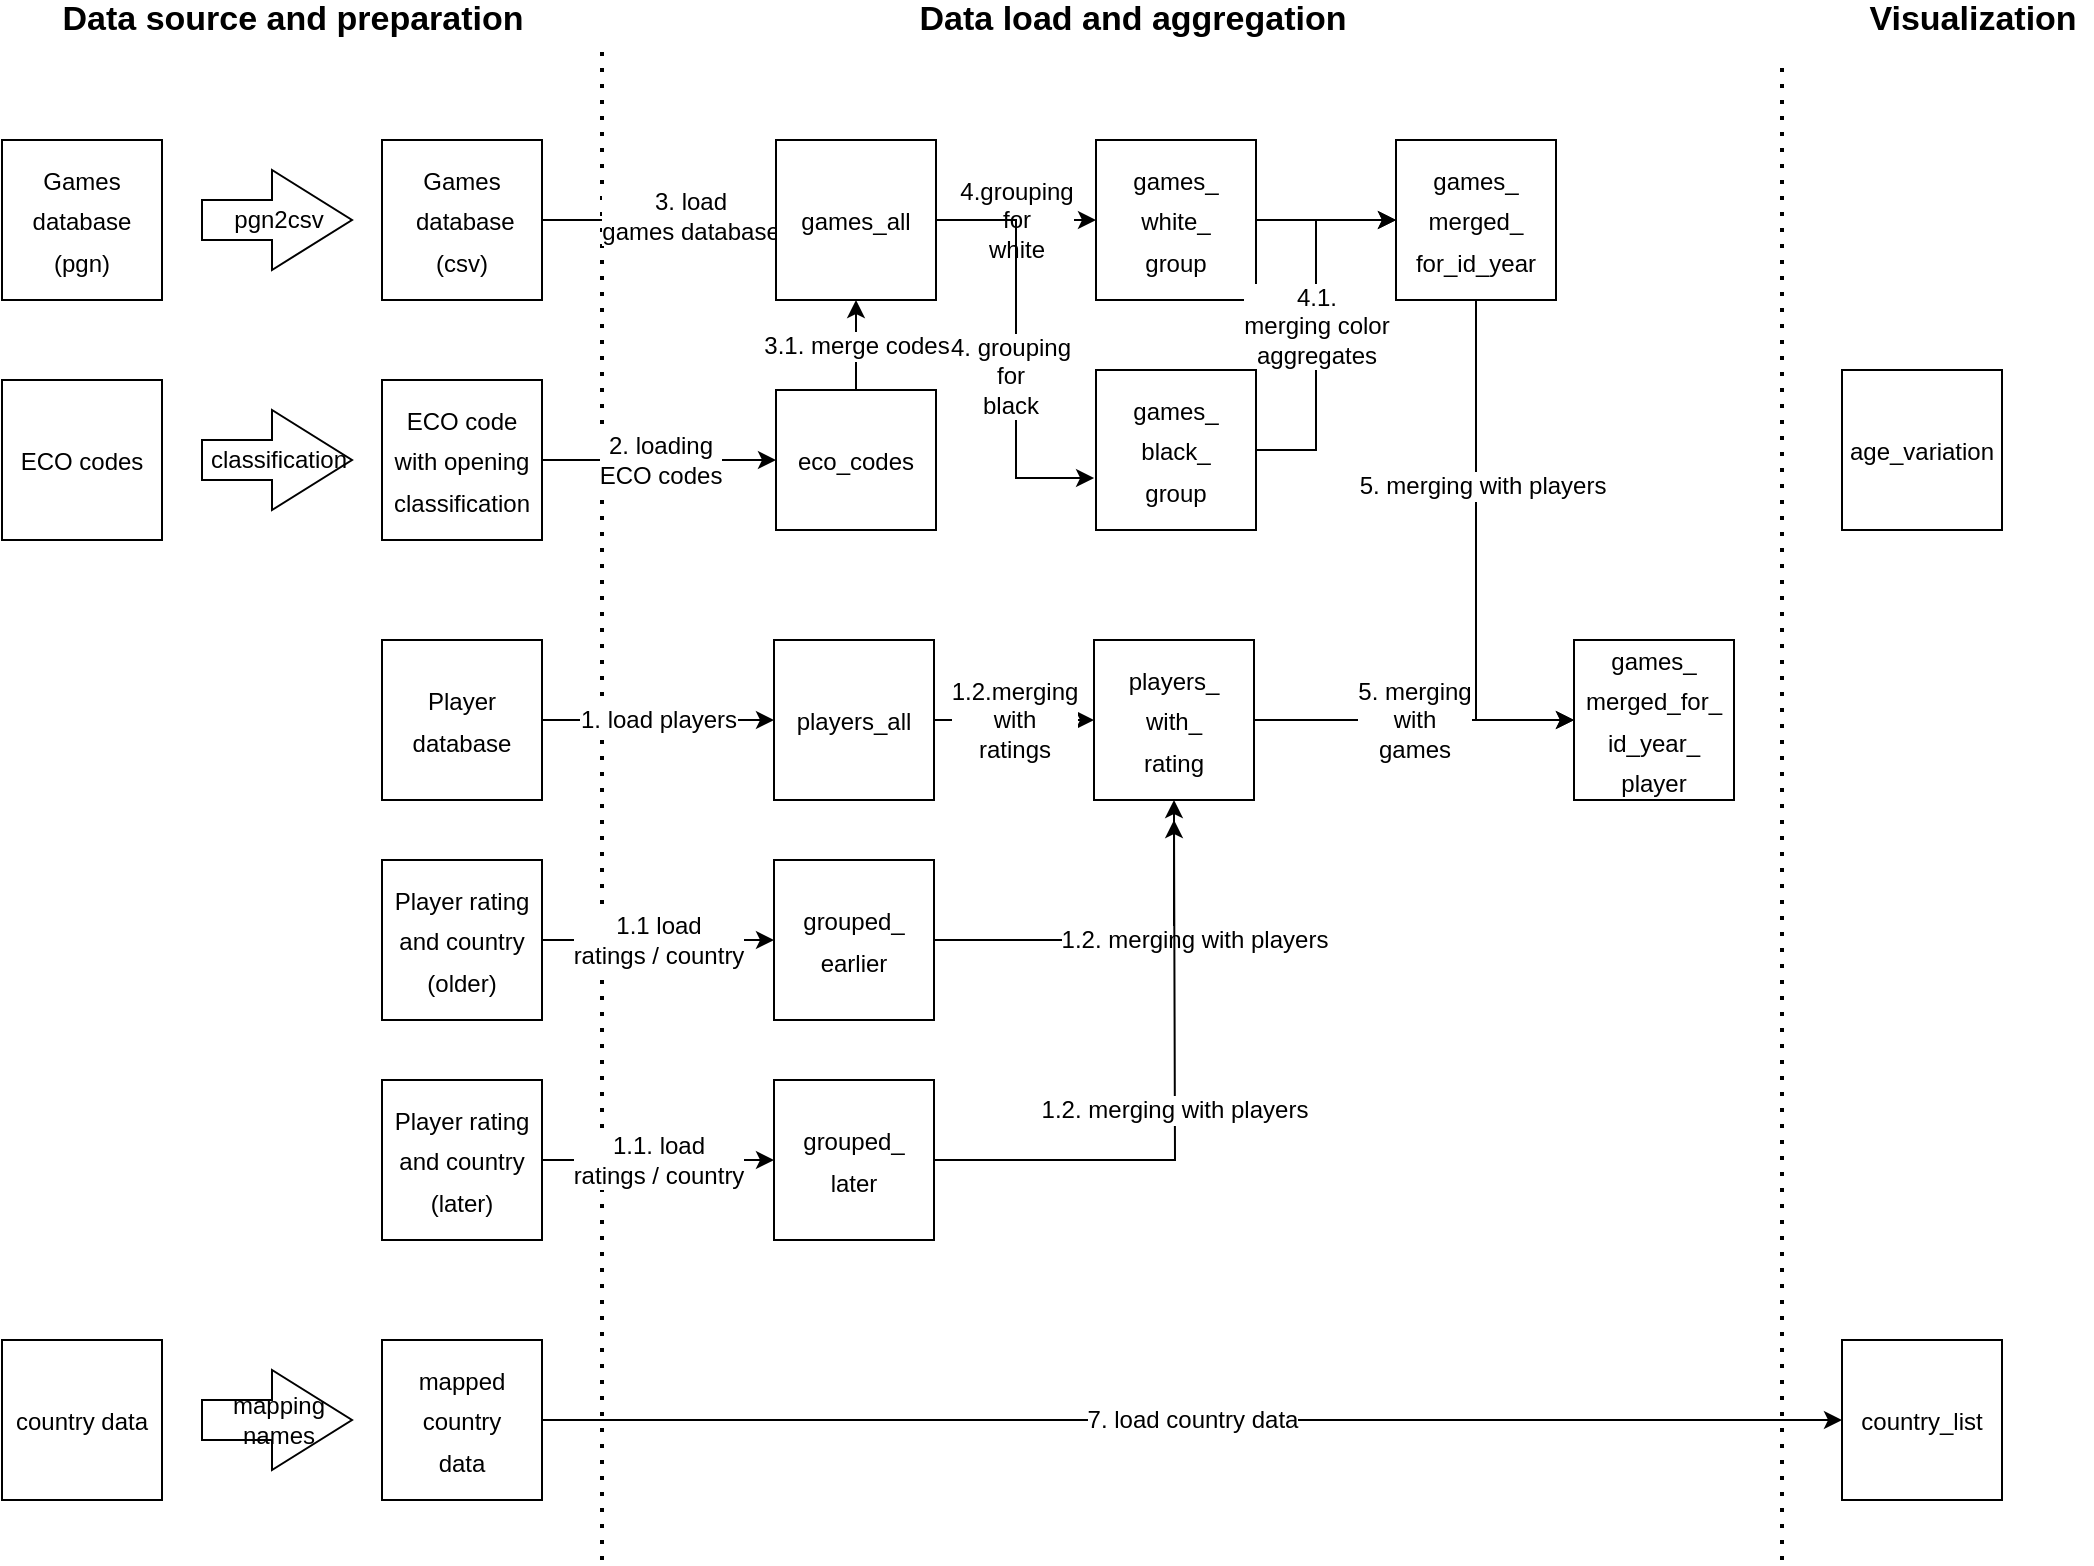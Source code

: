 <mxfile version="15.5.9" type="github">
  <diagram id="uKatzStPybd7p6dtbr8B" name="Page-1">
    <mxGraphModel dx="1261" dy="719" grid="1" gridSize="10" guides="1" tooltips="1" connect="1" arrows="1" fold="1" page="1" pageScale="1" pageWidth="1169" pageHeight="1654" math="0" shadow="0">
      <root>
        <mxCell id="0" />
        <mxCell id="1" parent="0" />
        <mxCell id="Yb7FqptrBR93IivAne0Q-1" value="" style="endArrow=none;dashed=1;html=1;dashPattern=1 3;strokeWidth=2;rounded=0;" parent="1" edge="1">
          <mxGeometry width="50" height="50" relative="1" as="geometry">
            <mxPoint x="320" y="810" as="sourcePoint" />
            <mxPoint x="320" y="50" as="targetPoint" />
          </mxGeometry>
        </mxCell>
        <mxCell id="Yb7FqptrBR93IivAne0Q-2" value="&lt;font style=&quot;font-size: 17px&quot;&gt;&lt;b&gt;Data source and preparation&lt;/b&gt;&lt;/font&gt;" style="text;html=1;resizable=0;autosize=1;align=center;verticalAlign=middle;points=[];fillColor=none;strokeColor=none;rounded=0;" parent="1" vertex="1">
          <mxGeometry x="40" y="30" width="250" height="20" as="geometry" />
        </mxCell>
        <mxCell id="ARdzz1YE6T8RBa4mAH9I-1" value="&lt;font style=&quot;font-size: 17px&quot;&gt;&lt;b&gt;Data load and aggregation&lt;/b&gt;&lt;/font&gt;" style="text;html=1;resizable=0;autosize=1;align=center;verticalAlign=middle;points=[];fillColor=none;strokeColor=none;rounded=0;" vertex="1" parent="1">
          <mxGeometry x="470" y="30" width="230" height="20" as="geometry" />
        </mxCell>
        <mxCell id="ARdzz1YE6T8RBa4mAH9I-3" value="&lt;font style=&quot;font-size: 17px&quot;&gt;&lt;b&gt;Visualization&lt;/b&gt;&lt;/font&gt;" style="text;html=1;resizable=0;autosize=1;align=center;verticalAlign=middle;points=[];fillColor=none;strokeColor=none;rounded=0;" vertex="1" parent="1">
          <mxGeometry x="945" y="30" width="120" height="20" as="geometry" />
        </mxCell>
        <mxCell id="ARdzz1YE6T8RBa4mAH9I-4" value="&lt;font style=&quot;font-size: 12px&quot;&gt;Games database&lt;br&gt;(pgn)&lt;br&gt;&lt;/font&gt;" style="whiteSpace=wrap;html=1;aspect=fixed;fontSize=17;" vertex="1" parent="1">
          <mxGeometry x="20" y="100" width="80" height="80" as="geometry" />
        </mxCell>
        <mxCell id="ARdzz1YE6T8RBa4mAH9I-5" value="pgn2csv" style="html=1;shadow=0;dashed=0;align=center;verticalAlign=middle;shape=mxgraph.arrows2.arrow;dy=0.6;dx=40;notch=0;fontSize=12;" vertex="1" parent="1">
          <mxGeometry x="120" y="115" width="75" height="50" as="geometry" />
        </mxCell>
        <mxCell id="ARdzz1YE6T8RBa4mAH9I-30" style="edgeStyle=orthogonalEdgeStyle;rounded=0;orthogonalLoop=1;jettySize=auto;html=1;exitX=1;exitY=0.5;exitDx=0;exitDy=0;entryX=0;entryY=0.5;entryDx=0;entryDy=0;fontSize=12;" edge="1" parent="1" source="ARdzz1YE6T8RBa4mAH9I-6" target="ARdzz1YE6T8RBa4mAH9I-29">
          <mxGeometry relative="1" as="geometry" />
        </mxCell>
        <mxCell id="ARdzz1YE6T8RBa4mAH9I-31" value="3. load &lt;br&gt;games database" style="edgeLabel;html=1;align=center;verticalAlign=middle;resizable=0;points=[];fontSize=12;" vertex="1" connectable="0" parent="ARdzz1YE6T8RBa4mAH9I-30">
          <mxGeometry x="0.257" y="2" relative="1" as="geometry">
            <mxPoint as="offset" />
          </mxGeometry>
        </mxCell>
        <mxCell id="ARdzz1YE6T8RBa4mAH9I-6" value="&lt;font style=&quot;font-size: 12px&quot;&gt;Games &amp;nbsp;database&lt;br&gt;(csv)&lt;br&gt;&lt;/font&gt;" style="whiteSpace=wrap;html=1;aspect=fixed;fontSize=17;" vertex="1" parent="1">
          <mxGeometry x="210" y="100" width="80" height="80" as="geometry" />
        </mxCell>
        <mxCell id="ARdzz1YE6T8RBa4mAH9I-7" value="&lt;font style=&quot;font-size: 12px&quot;&gt;ECO codes&lt;br&gt;&lt;/font&gt;" style="whiteSpace=wrap;html=1;aspect=fixed;fontSize=17;" vertex="1" parent="1">
          <mxGeometry x="20" y="220" width="80" height="80" as="geometry" />
        </mxCell>
        <mxCell id="ARdzz1YE6T8RBa4mAH9I-8" value="classification" style="html=1;shadow=0;dashed=0;align=center;verticalAlign=middle;shape=mxgraph.arrows2.arrow;dy=0.6;dx=40;notch=0;fontSize=12;" vertex="1" parent="1">
          <mxGeometry x="120" y="235" width="75" height="50" as="geometry" />
        </mxCell>
        <mxCell id="ARdzz1YE6T8RBa4mAH9I-28" value="2. loading&lt;br&gt;ECO codes" style="edgeStyle=orthogonalEdgeStyle;rounded=0;orthogonalLoop=1;jettySize=auto;html=1;fontSize=12;" edge="1" parent="1" source="ARdzz1YE6T8RBa4mAH9I-9" target="ARdzz1YE6T8RBa4mAH9I-27">
          <mxGeometry relative="1" as="geometry" />
        </mxCell>
        <mxCell id="ARdzz1YE6T8RBa4mAH9I-9" value="&lt;font style=&quot;font-size: 12px&quot;&gt;ECO code with opening classification&lt;br&gt;&lt;/font&gt;" style="whiteSpace=wrap;html=1;aspect=fixed;fontSize=17;" vertex="1" parent="1">
          <mxGeometry x="210" y="220" width="80" height="80" as="geometry" />
        </mxCell>
        <mxCell id="ARdzz1YE6T8RBa4mAH9I-25" value="1.1 load &lt;br&gt;ratings / country" style="edgeStyle=orthogonalEdgeStyle;rounded=0;orthogonalLoop=1;jettySize=auto;html=1;exitX=1;exitY=0.5;exitDx=0;exitDy=0;entryX=0;entryY=0.5;entryDx=0;entryDy=0;fontSize=12;" edge="1" parent="1" source="ARdzz1YE6T8RBa4mAH9I-10" target="ARdzz1YE6T8RBa4mAH9I-17">
          <mxGeometry relative="1" as="geometry" />
        </mxCell>
        <mxCell id="ARdzz1YE6T8RBa4mAH9I-10" value="&lt;font style=&quot;font-size: 12px&quot;&gt;Player rating and country (older)&lt;br&gt;&lt;/font&gt;" style="whiteSpace=wrap;html=1;aspect=fixed;fontSize=17;" vertex="1" parent="1">
          <mxGeometry x="210" y="460" width="80" height="80" as="geometry" />
        </mxCell>
        <mxCell id="ARdzz1YE6T8RBa4mAH9I-24" value="1. load players" style="edgeStyle=orthogonalEdgeStyle;rounded=0;orthogonalLoop=1;jettySize=auto;html=1;exitX=1;exitY=0.5;exitDx=0;exitDy=0;fontSize=12;" edge="1" parent="1" source="ARdzz1YE6T8RBa4mAH9I-11" target="ARdzz1YE6T8RBa4mAH9I-14">
          <mxGeometry relative="1" as="geometry" />
        </mxCell>
        <mxCell id="ARdzz1YE6T8RBa4mAH9I-11" value="&lt;font style=&quot;font-size: 12px&quot;&gt;Player database&lt;br&gt;&lt;/font&gt;" style="whiteSpace=wrap;html=1;aspect=fixed;fontSize=17;" vertex="1" parent="1">
          <mxGeometry x="210" y="350" width="80" height="80" as="geometry" />
        </mxCell>
        <mxCell id="ARdzz1YE6T8RBa4mAH9I-26" value="1.1. load &lt;br&gt;ratings / country" style="edgeStyle=orthogonalEdgeStyle;rounded=0;orthogonalLoop=1;jettySize=auto;html=1;exitX=1;exitY=0.5;exitDx=0;exitDy=0;fontSize=12;" edge="1" parent="1" source="ARdzz1YE6T8RBa4mAH9I-12" target="ARdzz1YE6T8RBa4mAH9I-18">
          <mxGeometry relative="1" as="geometry" />
        </mxCell>
        <mxCell id="ARdzz1YE6T8RBa4mAH9I-12" value="&lt;font style=&quot;font-size: 12px&quot;&gt;Player rating and country (later)&lt;br&gt;&lt;/font&gt;" style="whiteSpace=wrap;html=1;aspect=fixed;fontSize=17;" vertex="1" parent="1">
          <mxGeometry x="210" y="570" width="80" height="80" as="geometry" />
        </mxCell>
        <mxCell id="ARdzz1YE6T8RBa4mAH9I-20" value="1.2.merging&lt;br&gt;with&lt;br&gt;ratings" style="edgeStyle=orthogonalEdgeStyle;rounded=0;orthogonalLoop=1;jettySize=auto;html=1;fontSize=12;" edge="1" parent="1" source="ARdzz1YE6T8RBa4mAH9I-14" target="ARdzz1YE6T8RBa4mAH9I-19">
          <mxGeometry relative="1" as="geometry" />
        </mxCell>
        <mxCell id="ARdzz1YE6T8RBa4mAH9I-14" value="&lt;font style=&quot;font-size: 12px&quot;&gt;players_all&lt;br&gt;&lt;/font&gt;" style="whiteSpace=wrap;html=1;aspect=fixed;fontSize=17;" vertex="1" parent="1">
          <mxGeometry x="406" y="350" width="80" height="80" as="geometry" />
        </mxCell>
        <mxCell id="ARdzz1YE6T8RBa4mAH9I-22" value="1.2. merging with players" style="edgeStyle=orthogonalEdgeStyle;rounded=0;orthogonalLoop=1;jettySize=auto;html=1;fontSize=12;entryX=0.5;entryY=1;entryDx=0;entryDy=0;" edge="1" parent="1" source="ARdzz1YE6T8RBa4mAH9I-17" target="ARdzz1YE6T8RBa4mAH9I-19">
          <mxGeometry x="0.263" y="-10" relative="1" as="geometry">
            <mxPoint as="offset" />
          </mxGeometry>
        </mxCell>
        <mxCell id="ARdzz1YE6T8RBa4mAH9I-17" value="&lt;font style=&quot;font-size: 12px&quot;&gt;grouped_&lt;br&gt;earlier&lt;br&gt;&lt;/font&gt;" style="whiteSpace=wrap;html=1;aspect=fixed;fontSize=17;" vertex="1" parent="1">
          <mxGeometry x="406" y="460" width="80" height="80" as="geometry" />
        </mxCell>
        <mxCell id="ARdzz1YE6T8RBa4mAH9I-23" value="1.2. merging with players" style="edgeStyle=orthogonalEdgeStyle;rounded=0;orthogonalLoop=1;jettySize=auto;html=1;fontSize=12;" edge="1" parent="1" source="ARdzz1YE6T8RBa4mAH9I-18">
          <mxGeometry relative="1" as="geometry">
            <mxPoint x="606" y="440" as="targetPoint" />
          </mxGeometry>
        </mxCell>
        <mxCell id="ARdzz1YE6T8RBa4mAH9I-18" value="&lt;font style=&quot;font-size: 12px&quot;&gt;grouped_&lt;br&gt;later&lt;br&gt;&lt;/font&gt;" style="whiteSpace=wrap;html=1;aspect=fixed;fontSize=17;" vertex="1" parent="1">
          <mxGeometry x="406" y="570" width="80" height="80" as="geometry" />
        </mxCell>
        <mxCell id="ARdzz1YE6T8RBa4mAH9I-43" value="5. merging&lt;br&gt;with&lt;br&gt;games" style="edgeStyle=orthogonalEdgeStyle;rounded=0;orthogonalLoop=1;jettySize=auto;html=1;exitX=1;exitY=0.5;exitDx=0;exitDy=0;entryX=0;entryY=0.5;entryDx=0;entryDy=0;fontSize=12;" edge="1" parent="1" source="ARdzz1YE6T8RBa4mAH9I-19" target="ARdzz1YE6T8RBa4mAH9I-42">
          <mxGeometry relative="1" as="geometry" />
        </mxCell>
        <mxCell id="ARdzz1YE6T8RBa4mAH9I-19" value="&lt;font style=&quot;font-size: 12px&quot;&gt;players_&lt;br&gt;with_&lt;br&gt;rating&lt;br&gt;&lt;/font&gt;" style="whiteSpace=wrap;html=1;aspect=fixed;fontSize=17;" vertex="1" parent="1">
          <mxGeometry x="566" y="350" width="80" height="80" as="geometry" />
        </mxCell>
        <mxCell id="ARdzz1YE6T8RBa4mAH9I-47" value="3.1. merge codes" style="edgeStyle=orthogonalEdgeStyle;rounded=0;orthogonalLoop=1;jettySize=auto;html=1;exitX=0.5;exitY=0;exitDx=0;exitDy=0;fontSize=12;" edge="1" parent="1" source="ARdzz1YE6T8RBa4mAH9I-27" target="ARdzz1YE6T8RBa4mAH9I-29">
          <mxGeometry relative="1" as="geometry" />
        </mxCell>
        <mxCell id="ARdzz1YE6T8RBa4mAH9I-27" value="&lt;font style=&quot;font-size: 12px&quot;&gt;eco_codes&lt;/font&gt;" style="whiteSpace=wrap;html=1;fontSize=17;" vertex="1" parent="1">
          <mxGeometry x="407" y="225" width="80" height="70" as="geometry" />
        </mxCell>
        <mxCell id="ARdzz1YE6T8RBa4mAH9I-34" value="4.grouping&lt;br&gt;for&lt;br&gt;white" style="edgeStyle=orthogonalEdgeStyle;rounded=0;orthogonalLoop=1;jettySize=auto;html=1;exitX=1;exitY=0.5;exitDx=0;exitDy=0;entryX=0;entryY=0.5;entryDx=0;entryDy=0;fontSize=12;" edge="1" parent="1" source="ARdzz1YE6T8RBa4mAH9I-29" target="ARdzz1YE6T8RBa4mAH9I-32">
          <mxGeometry relative="1" as="geometry" />
        </mxCell>
        <mxCell id="ARdzz1YE6T8RBa4mAH9I-35" style="edgeStyle=orthogonalEdgeStyle;rounded=0;orthogonalLoop=1;jettySize=auto;html=1;exitX=1;exitY=0.5;exitDx=0;exitDy=0;entryX=-0.012;entryY=0.675;entryDx=0;entryDy=0;entryPerimeter=0;fontSize=12;" edge="1" parent="1" source="ARdzz1YE6T8RBa4mAH9I-29" target="ARdzz1YE6T8RBa4mAH9I-33">
          <mxGeometry relative="1" as="geometry">
            <Array as="points">
              <mxPoint x="527" y="140" />
              <mxPoint x="527" y="269" />
            </Array>
          </mxGeometry>
        </mxCell>
        <mxCell id="ARdzz1YE6T8RBa4mAH9I-36" value="4. grouping&lt;br&gt;for&lt;br&gt;black" style="edgeLabel;html=1;align=center;verticalAlign=middle;resizable=0;points=[];fontSize=12;" vertex="1" connectable="0" parent="ARdzz1YE6T8RBa4mAH9I-35">
          <mxGeometry x="0.134" y="-3" relative="1" as="geometry">
            <mxPoint as="offset" />
          </mxGeometry>
        </mxCell>
        <mxCell id="ARdzz1YE6T8RBa4mAH9I-29" value="&lt;font style=&quot;font-size: 12px&quot;&gt;games_all&lt;br&gt;&lt;/font&gt;" style="whiteSpace=wrap;html=1;aspect=fixed;fontSize=17;" vertex="1" parent="1">
          <mxGeometry x="407" y="100" width="80" height="80" as="geometry" />
        </mxCell>
        <mxCell id="ARdzz1YE6T8RBa4mAH9I-38" style="edgeStyle=orthogonalEdgeStyle;rounded=0;orthogonalLoop=1;jettySize=auto;html=1;exitX=1;exitY=0.5;exitDx=0;exitDy=0;fontSize=12;" edge="1" parent="1" source="ARdzz1YE6T8RBa4mAH9I-32" target="ARdzz1YE6T8RBa4mAH9I-37">
          <mxGeometry relative="1" as="geometry" />
        </mxCell>
        <mxCell id="ARdzz1YE6T8RBa4mAH9I-32" value="&lt;font style=&quot;font-size: 12px&quot;&gt;games_&lt;br&gt;white_&lt;br&gt;group&lt;br&gt;&lt;/font&gt;" style="whiteSpace=wrap;html=1;aspect=fixed;fontSize=17;" vertex="1" parent="1">
          <mxGeometry x="567" y="100" width="80" height="80" as="geometry" />
        </mxCell>
        <mxCell id="ARdzz1YE6T8RBa4mAH9I-41" value="4.1. &lt;br&gt;merging color &lt;br&gt;aggregates" style="edgeStyle=orthogonalEdgeStyle;rounded=0;orthogonalLoop=1;jettySize=auto;html=1;exitX=1;exitY=0.5;exitDx=0;exitDy=0;fontSize=12;" edge="1" parent="1" source="ARdzz1YE6T8RBa4mAH9I-33">
          <mxGeometry relative="1" as="geometry">
            <mxPoint x="717" y="140" as="targetPoint" />
            <Array as="points">
              <mxPoint x="677" y="255" />
              <mxPoint x="677" y="140" />
            </Array>
          </mxGeometry>
        </mxCell>
        <mxCell id="ARdzz1YE6T8RBa4mAH9I-33" value="&lt;font style=&quot;font-size: 12px&quot;&gt;games_&lt;br&gt;black_&lt;br&gt;group&lt;br&gt;&lt;/font&gt;" style="whiteSpace=wrap;html=1;aspect=fixed;fontSize=17;" vertex="1" parent="1">
          <mxGeometry x="567" y="215" width="80" height="80" as="geometry" />
        </mxCell>
        <mxCell id="ARdzz1YE6T8RBa4mAH9I-44" style="edgeStyle=orthogonalEdgeStyle;rounded=0;orthogonalLoop=1;jettySize=auto;html=1;exitX=0.5;exitY=1;exitDx=0;exitDy=0;fontSize=12;" edge="1" parent="1" source="ARdzz1YE6T8RBa4mAH9I-37">
          <mxGeometry relative="1" as="geometry">
            <mxPoint x="806" y="390" as="targetPoint" />
            <Array as="points">
              <mxPoint x="757" y="390" />
            </Array>
          </mxGeometry>
        </mxCell>
        <mxCell id="ARdzz1YE6T8RBa4mAH9I-45" value="5. merging with players" style="edgeLabel;html=1;align=center;verticalAlign=middle;resizable=0;points=[];fontSize=12;" vertex="1" connectable="0" parent="ARdzz1YE6T8RBa4mAH9I-44">
          <mxGeometry x="-0.282" y="3" relative="1" as="geometry">
            <mxPoint as="offset" />
          </mxGeometry>
        </mxCell>
        <mxCell id="ARdzz1YE6T8RBa4mAH9I-37" value="&lt;font style=&quot;font-size: 12px&quot;&gt;games_&lt;br&gt;merged_&lt;br&gt;for_id_year&lt;br&gt;&lt;/font&gt;" style="whiteSpace=wrap;html=1;aspect=fixed;fontSize=17;" vertex="1" parent="1">
          <mxGeometry x="717" y="100" width="80" height="80" as="geometry" />
        </mxCell>
        <mxCell id="ARdzz1YE6T8RBa4mAH9I-42" value="&lt;font style=&quot;font-size: 12px&quot;&gt;games_&lt;br&gt;merged_for_&lt;br&gt;id_year_&lt;br&gt;player&lt;br&gt;&lt;/font&gt;" style="whiteSpace=wrap;html=1;aspect=fixed;fontSize=17;" vertex="1" parent="1">
          <mxGeometry x="806" y="350" width="80" height="80" as="geometry" />
        </mxCell>
        <mxCell id="ARdzz1YE6T8RBa4mAH9I-48" value="" style="endArrow=none;dashed=1;html=1;dashPattern=1 3;strokeWidth=2;rounded=0;" edge="1" parent="1">
          <mxGeometry width="50" height="50" relative="1" as="geometry">
            <mxPoint x="910" y="810" as="sourcePoint" />
            <mxPoint x="910" y="60" as="targetPoint" />
          </mxGeometry>
        </mxCell>
        <mxCell id="ARdzz1YE6T8RBa4mAH9I-49" value="&lt;font style=&quot;font-size: 12px&quot;&gt;age_variation&lt;br&gt;&lt;/font&gt;" style="whiteSpace=wrap;html=1;aspect=fixed;fontSize=17;" vertex="1" parent="1">
          <mxGeometry x="940" y="215" width="80" height="80" as="geometry" />
        </mxCell>
        <mxCell id="ARdzz1YE6T8RBa4mAH9I-52" value="&lt;font style=&quot;font-size: 12px&quot;&gt;country data&lt;br&gt;&lt;/font&gt;" style="whiteSpace=wrap;html=1;aspect=fixed;fontSize=17;" vertex="1" parent="1">
          <mxGeometry x="20" y="700" width="80" height="80" as="geometry" />
        </mxCell>
        <mxCell id="ARdzz1YE6T8RBa4mAH9I-53" value="mapping &lt;br&gt;names" style="html=1;shadow=0;dashed=0;align=center;verticalAlign=middle;shape=mxgraph.arrows2.arrow;dy=0.6;dx=40;notch=0;fontSize=12;" vertex="1" parent="1">
          <mxGeometry x="120" y="715" width="75" height="50" as="geometry" />
        </mxCell>
        <mxCell id="ARdzz1YE6T8RBa4mAH9I-56" value="7. load country data" style="edgeStyle=orthogonalEdgeStyle;rounded=0;orthogonalLoop=1;jettySize=auto;html=1;exitX=1;exitY=0.5;exitDx=0;exitDy=0;fontSize=12;" edge="1" parent="1" source="ARdzz1YE6T8RBa4mAH9I-54" target="ARdzz1YE6T8RBa4mAH9I-55">
          <mxGeometry relative="1" as="geometry" />
        </mxCell>
        <mxCell id="ARdzz1YE6T8RBa4mAH9I-54" value="&lt;font style=&quot;font-size: 12px&quot;&gt;mapped&lt;br&gt;country&lt;br&gt;data&lt;br&gt;&lt;/font&gt;" style="whiteSpace=wrap;html=1;aspect=fixed;fontSize=17;" vertex="1" parent="1">
          <mxGeometry x="210" y="700" width="80" height="80" as="geometry" />
        </mxCell>
        <mxCell id="ARdzz1YE6T8RBa4mAH9I-55" value="&lt;font style=&quot;font-size: 12px&quot;&gt;country_list&lt;br&gt;&lt;/font&gt;" style="whiteSpace=wrap;html=1;aspect=fixed;fontSize=17;" vertex="1" parent="1">
          <mxGeometry x="940" y="700" width="80" height="80" as="geometry" />
        </mxCell>
      </root>
    </mxGraphModel>
  </diagram>
</mxfile>
